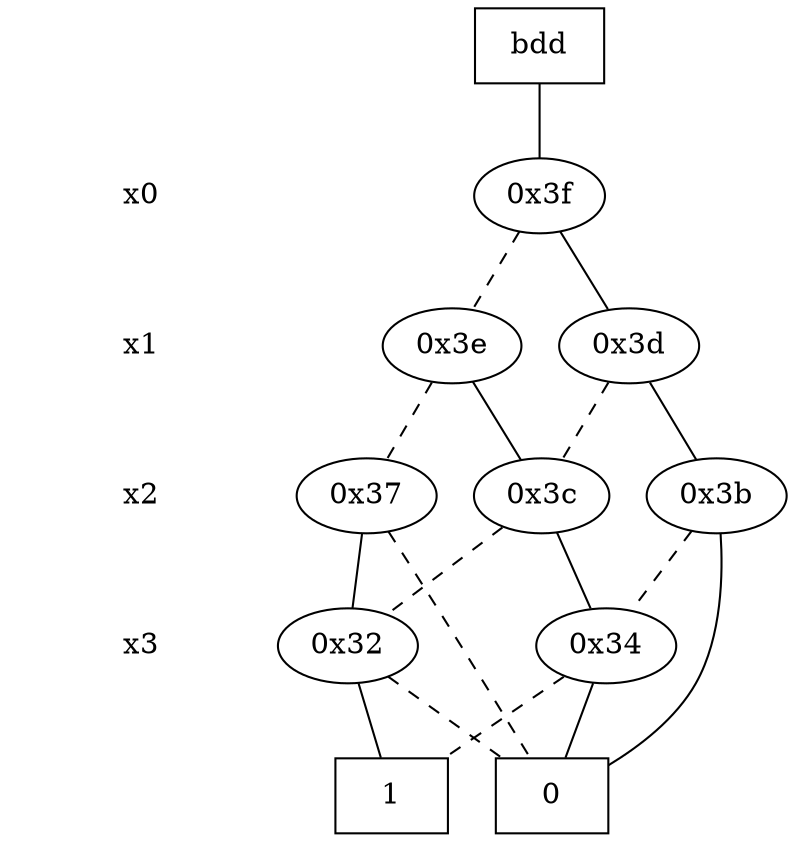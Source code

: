 digraph "DD" {
size = "7.5,10"
center = true;
edge [dir = none];
{ node [shape = plaintext];
  edge [style = invis];
  "CONST NODES" [style = invis];
" x0 " -> " x1 " -> " x2 " -> " x3 " -> "CONST NODES"; 
}
{ rank = same; node [shape = box]; edge [style = invis];
"  bdd  "; }
{ rank = same; " x0 ";
"0x3f";
}
{ rank = same; " x1 ";
"0x3e";
"0x3d";
}
{ rank = same; " x2 ";
"0x3b";
"0x37";
"0x3c";
}
{ rank = same; " x3 ";
"0x34";
"0x32";
}
{ rank = same; "CONST NODES";
{ node [shape = box]; "0x11";
"0x10";
}
}
"  bdd  " -> "0x3f" [style = solid];
"0x3f" -> "0x3d";
"0x3f" -> "0x3e" [style = dashed];
"0x3e" -> "0x3c";
"0x3e" -> "0x37" [style = dashed];
"0x3d" -> "0x3b";
"0x3d" -> "0x3c" [style = dashed];
"0x3b" -> "0x11";
"0x3b" -> "0x34" [style = dashed];
"0x37" -> "0x32";
"0x37" -> "0x11" [style = dashed];
"0x3c" -> "0x34";
"0x3c" -> "0x32" [style = dashed];
"0x34" -> "0x11";
"0x34" -> "0x10" [style = dashed];
"0x32" -> "0x10";
"0x32" -> "0x11" [style = dashed];
"0x11" [label = "0"];
"0x10" [label = "1"];
}
